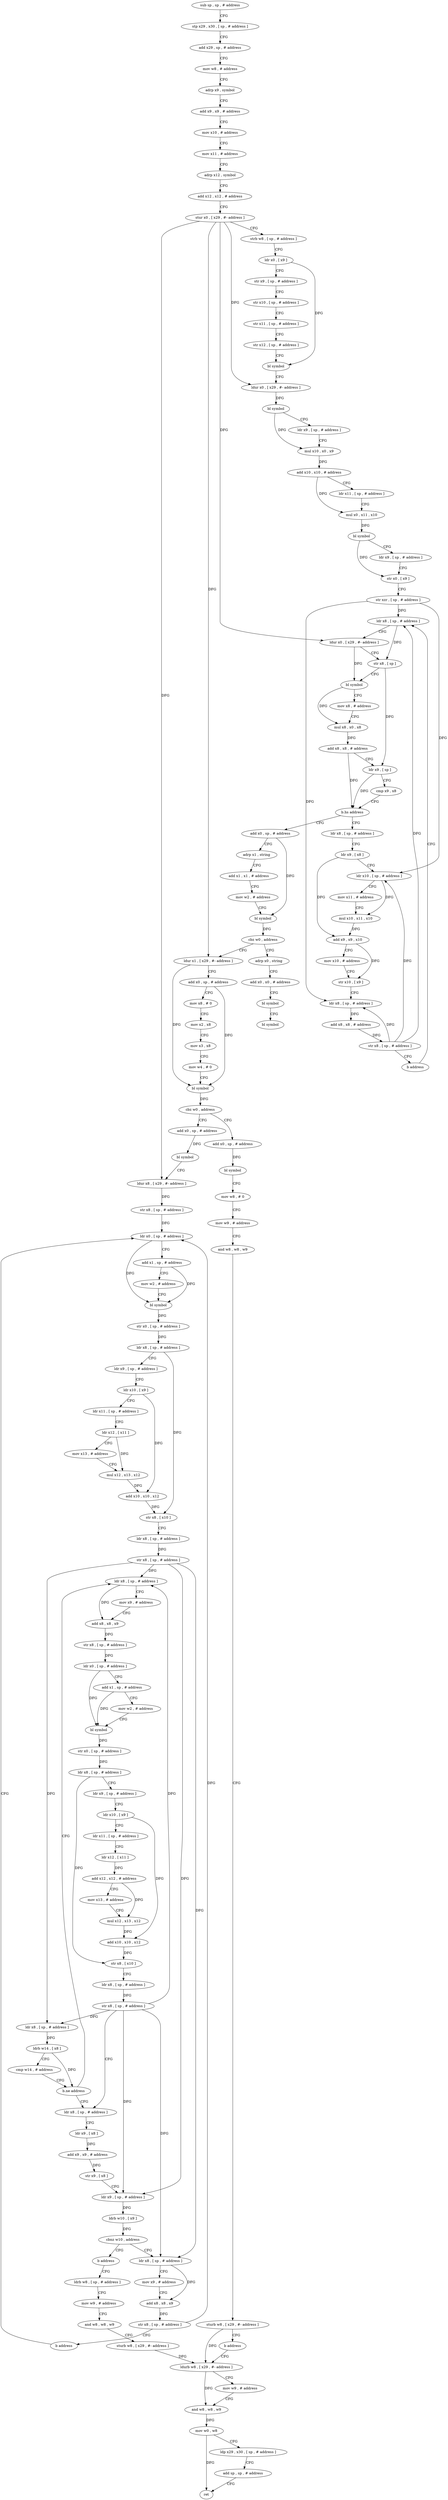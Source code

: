digraph "func" {
"4216140" [label = "sub sp , sp , # address" ]
"4216144" [label = "stp x29 , x30 , [ sp , # address ]" ]
"4216148" [label = "add x29 , sp , # address" ]
"4216152" [label = "mov w8 , # address" ]
"4216156" [label = "adrp x9 , symbol" ]
"4216160" [label = "add x9 , x9 , # address" ]
"4216164" [label = "mov x10 , # address" ]
"4216168" [label = "mov x11 , # address" ]
"4216172" [label = "adrp x12 , symbol" ]
"4216176" [label = "add x12 , x12 , # address" ]
"4216180" [label = "stur x0 , [ x29 , #- address ]" ]
"4216184" [label = "strb w8 , [ sp , # address ]" ]
"4216188" [label = "ldr x0 , [ x9 ]" ]
"4216192" [label = "str x9 , [ sp , # address ]" ]
"4216196" [label = "str x10 , [ sp , # address ]" ]
"4216200" [label = "str x11 , [ sp , # address ]" ]
"4216204" [label = "str x12 , [ sp , # address ]" ]
"4216208" [label = "bl symbol" ]
"4216212" [label = "ldur x0 , [ x29 , #- address ]" ]
"4216216" [label = "bl symbol" ]
"4216220" [label = "ldr x9 , [ sp , # address ]" ]
"4216224" [label = "mul x10 , x0 , x9" ]
"4216228" [label = "add x10 , x10 , # address" ]
"4216232" [label = "ldr x11 , [ sp , # address ]" ]
"4216236" [label = "mul x0 , x11 , x10" ]
"4216240" [label = "bl symbol" ]
"4216244" [label = "ldr x9 , [ sp , # address ]" ]
"4216248" [label = "str x0 , [ x9 ]" ]
"4216252" [label = "str xzr , [ sp , # address ]" ]
"4216256" [label = "ldr x8 , [ sp , # address ]" ]
"4216344" [label = "add x0 , sp , # address" ]
"4216348" [label = "adrp x1 , string" ]
"4216352" [label = "add x1 , x1 , # address" ]
"4216356" [label = "mov w2 , # address" ]
"4216360" [label = "bl symbol" ]
"4216364" [label = "cbz w0 , address" ]
"4216404" [label = "ldur x1 , [ x29 , #- address ]" ]
"4216368" [label = "adrp x0 , string" ]
"4216296" [label = "ldr x8 , [ sp , # address ]" ]
"4216300" [label = "ldr x9 , [ x8 ]" ]
"4216304" [label = "ldr x10 , [ sp , # address ]" ]
"4216308" [label = "mov x11 , # address" ]
"4216312" [label = "mul x10 , x11 , x10" ]
"4216316" [label = "add x9 , x9 , x10" ]
"4216320" [label = "mov x10 , # address" ]
"4216324" [label = "str x10 , [ x9 ]" ]
"4216328" [label = "ldr x8 , [ sp , # address ]" ]
"4216332" [label = "add x8 , x8 , # address" ]
"4216336" [label = "str x8 , [ sp , # address ]" ]
"4216340" [label = "b address" ]
"4216408" [label = "add x0 , sp , # address" ]
"4216412" [label = "mov x8 , # 0" ]
"4216416" [label = "mov x2 , x8" ]
"4216420" [label = "mov x3 , x8" ]
"4216424" [label = "mov w4 , # 0" ]
"4216428" [label = "bl symbol" ]
"4216432" [label = "cbz w0 , address" ]
"4216464" [label = "add x0 , sp , # address" ]
"4216436" [label = "add x0 , sp , # address" ]
"4216372" [label = "add x0 , x0 , # address" ]
"4216376" [label = "bl symbol" ]
"4216380" [label = "bl symbol" ]
"4216260" [label = "ldur x0 , [ x29 , #- address ]" ]
"4216264" [label = "str x8 , [ sp ]" ]
"4216268" [label = "bl symbol" ]
"4216272" [label = "mov x8 , # address" ]
"4216276" [label = "mul x8 , x0 , x8" ]
"4216280" [label = "add x8 , x8 , # address" ]
"4216284" [label = "ldr x9 , [ sp ]" ]
"4216288" [label = "cmp x9 , x8" ]
"4216292" [label = "b.hs address" ]
"4216468" [label = "bl symbol" ]
"4216472" [label = "ldur x8 , [ x29 , #- address ]" ]
"4216476" [label = "str x8 , [ sp , # address ]" ]
"4216480" [label = "ldr x0 , [ sp , # address ]" ]
"4216440" [label = "bl symbol" ]
"4216444" [label = "mov w8 , # 0" ]
"4216448" [label = "mov w9 , # address" ]
"4216452" [label = "and w8 , w8 , w9" ]
"4216456" [label = "sturb w8 , [ x29 , #- address ]" ]
"4216460" [label = "b address" ]
"4216712" [label = "ldurb w8 , [ x29 , #- address ]" ]
"4216644" [label = "ldr x8 , [ sp , # address ]" ]
"4216648" [label = "ldr x9 , [ x8 ]" ]
"4216652" [label = "add x9 , x9 , # address" ]
"4216656" [label = "str x9 , [ x8 ]" ]
"4216660" [label = "ldr x9 , [ sp , # address ]" ]
"4216664" [label = "ldrb w10 , [ x9 ]" ]
"4216668" [label = "cbnz w10 , address" ]
"4216676" [label = "ldr x8 , [ sp , # address ]" ]
"4216672" [label = "b address" ]
"4216560" [label = "ldr x8 , [ sp , # address ]" ]
"4216564" [label = "mov x9 , # address" ]
"4216568" [label = "add x8 , x8 , x9" ]
"4216572" [label = "str x8 , [ sp , # address ]" ]
"4216576" [label = "ldr x0 , [ sp , # address ]" ]
"4216580" [label = "add x1 , sp , # address" ]
"4216584" [label = "mov w2 , # address" ]
"4216588" [label = "bl symbol" ]
"4216592" [label = "str x0 , [ sp , # address ]" ]
"4216596" [label = "ldr x8 , [ sp , # address ]" ]
"4216600" [label = "ldr x9 , [ sp , # address ]" ]
"4216604" [label = "ldr x10 , [ x9 ]" ]
"4216608" [label = "ldr x11 , [ sp , # address ]" ]
"4216612" [label = "ldr x12 , [ x11 ]" ]
"4216616" [label = "add x12 , x12 , # address" ]
"4216620" [label = "mov x13 , # address" ]
"4216624" [label = "mul x12 , x13 , x12" ]
"4216628" [label = "add x10 , x10 , x12" ]
"4216632" [label = "str x8 , [ x10 ]" ]
"4216636" [label = "ldr x8 , [ sp , # address ]" ]
"4216640" [label = "str x8 , [ sp , # address ]" ]
"4216716" [label = "mov w9 , # address" ]
"4216720" [label = "and w8 , w8 , w9" ]
"4216724" [label = "mov w0 , w8" ]
"4216728" [label = "ldp x29 , x30 , [ sp , # address ]" ]
"4216732" [label = "add sp , sp , # address" ]
"4216736" [label = "ret" ]
"4216680" [label = "mov x9 , # address" ]
"4216684" [label = "add x8 , x8 , x9" ]
"4216688" [label = "str x8 , [ sp , # address ]" ]
"4216692" [label = "b address" ]
"4216696" [label = "ldrb w8 , [ sp , # address ]" ]
"4216484" [label = "add x1 , sp , # address" ]
"4216488" [label = "mov w2 , # address" ]
"4216492" [label = "bl symbol" ]
"4216496" [label = "str x0 , [ sp , # address ]" ]
"4216500" [label = "ldr x8 , [ sp , # address ]" ]
"4216504" [label = "ldr x9 , [ sp , # address ]" ]
"4216508" [label = "ldr x10 , [ x9 ]" ]
"4216512" [label = "ldr x11 , [ sp , # address ]" ]
"4216516" [label = "ldr x12 , [ x11 ]" ]
"4216520" [label = "mov x13 , # address" ]
"4216524" [label = "mul x12 , x13 , x12" ]
"4216528" [label = "add x10 , x10 , x12" ]
"4216532" [label = "str x8 , [ x10 ]" ]
"4216536" [label = "ldr x8 , [ sp , # address ]" ]
"4216540" [label = "str x8 , [ sp , # address ]" ]
"4216544" [label = "ldr x8 , [ sp , # address ]" ]
"4216548" [label = "ldrb w14 , [ x8 ]" ]
"4216552" [label = "cmp w14 , # address" ]
"4216556" [label = "b.ne address" ]
"4216700" [label = "mov w9 , # address" ]
"4216704" [label = "and w8 , w8 , w9" ]
"4216708" [label = "sturb w8 , [ x29 , #- address ]" ]
"4216140" -> "4216144" [ label = "CFG" ]
"4216144" -> "4216148" [ label = "CFG" ]
"4216148" -> "4216152" [ label = "CFG" ]
"4216152" -> "4216156" [ label = "CFG" ]
"4216156" -> "4216160" [ label = "CFG" ]
"4216160" -> "4216164" [ label = "CFG" ]
"4216164" -> "4216168" [ label = "CFG" ]
"4216168" -> "4216172" [ label = "CFG" ]
"4216172" -> "4216176" [ label = "CFG" ]
"4216176" -> "4216180" [ label = "CFG" ]
"4216180" -> "4216184" [ label = "CFG" ]
"4216180" -> "4216212" [ label = "DFG" ]
"4216180" -> "4216260" [ label = "DFG" ]
"4216180" -> "4216404" [ label = "DFG" ]
"4216180" -> "4216472" [ label = "DFG" ]
"4216184" -> "4216188" [ label = "CFG" ]
"4216188" -> "4216192" [ label = "CFG" ]
"4216188" -> "4216208" [ label = "DFG" ]
"4216192" -> "4216196" [ label = "CFG" ]
"4216196" -> "4216200" [ label = "CFG" ]
"4216200" -> "4216204" [ label = "CFG" ]
"4216204" -> "4216208" [ label = "CFG" ]
"4216208" -> "4216212" [ label = "CFG" ]
"4216212" -> "4216216" [ label = "DFG" ]
"4216216" -> "4216220" [ label = "CFG" ]
"4216216" -> "4216224" [ label = "DFG" ]
"4216220" -> "4216224" [ label = "CFG" ]
"4216224" -> "4216228" [ label = "DFG" ]
"4216228" -> "4216232" [ label = "CFG" ]
"4216228" -> "4216236" [ label = "DFG" ]
"4216232" -> "4216236" [ label = "CFG" ]
"4216236" -> "4216240" [ label = "DFG" ]
"4216240" -> "4216244" [ label = "CFG" ]
"4216240" -> "4216248" [ label = "DFG" ]
"4216244" -> "4216248" [ label = "CFG" ]
"4216248" -> "4216252" [ label = "CFG" ]
"4216252" -> "4216256" [ label = "DFG" ]
"4216252" -> "4216304" [ label = "DFG" ]
"4216252" -> "4216328" [ label = "DFG" ]
"4216256" -> "4216260" [ label = "CFG" ]
"4216256" -> "4216264" [ label = "DFG" ]
"4216344" -> "4216348" [ label = "CFG" ]
"4216344" -> "4216360" [ label = "DFG" ]
"4216348" -> "4216352" [ label = "CFG" ]
"4216352" -> "4216356" [ label = "CFG" ]
"4216356" -> "4216360" [ label = "CFG" ]
"4216360" -> "4216364" [ label = "DFG" ]
"4216364" -> "4216404" [ label = "CFG" ]
"4216364" -> "4216368" [ label = "CFG" ]
"4216404" -> "4216408" [ label = "CFG" ]
"4216404" -> "4216428" [ label = "DFG" ]
"4216368" -> "4216372" [ label = "CFG" ]
"4216296" -> "4216300" [ label = "CFG" ]
"4216300" -> "4216304" [ label = "CFG" ]
"4216300" -> "4216316" [ label = "DFG" ]
"4216304" -> "4216308" [ label = "CFG" ]
"4216304" -> "4216312" [ label = "DFG" ]
"4216308" -> "4216312" [ label = "CFG" ]
"4216312" -> "4216316" [ label = "DFG" ]
"4216316" -> "4216320" [ label = "CFG" ]
"4216316" -> "4216324" [ label = "DFG" ]
"4216320" -> "4216324" [ label = "CFG" ]
"4216324" -> "4216328" [ label = "CFG" ]
"4216328" -> "4216332" [ label = "DFG" ]
"4216332" -> "4216336" [ label = "DFG" ]
"4216336" -> "4216340" [ label = "CFG" ]
"4216336" -> "4216256" [ label = "DFG" ]
"4216336" -> "4216304" [ label = "DFG" ]
"4216336" -> "4216328" [ label = "DFG" ]
"4216340" -> "4216256" [ label = "CFG" ]
"4216408" -> "4216412" [ label = "CFG" ]
"4216408" -> "4216428" [ label = "DFG" ]
"4216412" -> "4216416" [ label = "CFG" ]
"4216416" -> "4216420" [ label = "CFG" ]
"4216420" -> "4216424" [ label = "CFG" ]
"4216424" -> "4216428" [ label = "CFG" ]
"4216428" -> "4216432" [ label = "DFG" ]
"4216432" -> "4216464" [ label = "CFG" ]
"4216432" -> "4216436" [ label = "CFG" ]
"4216464" -> "4216468" [ label = "DFG" ]
"4216436" -> "4216440" [ label = "DFG" ]
"4216372" -> "4216376" [ label = "CFG" ]
"4216376" -> "4216380" [ label = "CFG" ]
"4216260" -> "4216264" [ label = "CFG" ]
"4216260" -> "4216268" [ label = "DFG" ]
"4216264" -> "4216268" [ label = "CFG" ]
"4216264" -> "4216284" [ label = "DFG" ]
"4216268" -> "4216272" [ label = "CFG" ]
"4216268" -> "4216276" [ label = "DFG" ]
"4216272" -> "4216276" [ label = "CFG" ]
"4216276" -> "4216280" [ label = "DFG" ]
"4216280" -> "4216284" [ label = "CFG" ]
"4216280" -> "4216292" [ label = "DFG" ]
"4216284" -> "4216288" [ label = "CFG" ]
"4216284" -> "4216292" [ label = "DFG" ]
"4216288" -> "4216292" [ label = "CFG" ]
"4216292" -> "4216344" [ label = "CFG" ]
"4216292" -> "4216296" [ label = "CFG" ]
"4216468" -> "4216472" [ label = "CFG" ]
"4216472" -> "4216476" [ label = "DFG" ]
"4216476" -> "4216480" [ label = "DFG" ]
"4216480" -> "4216484" [ label = "CFG" ]
"4216480" -> "4216492" [ label = "DFG" ]
"4216440" -> "4216444" [ label = "CFG" ]
"4216444" -> "4216448" [ label = "CFG" ]
"4216448" -> "4216452" [ label = "CFG" ]
"4216452" -> "4216456" [ label = "CFG" ]
"4216456" -> "4216460" [ label = "CFG" ]
"4216456" -> "4216712" [ label = "DFG" ]
"4216460" -> "4216712" [ label = "CFG" ]
"4216712" -> "4216716" [ label = "CFG" ]
"4216712" -> "4216720" [ label = "DFG" ]
"4216644" -> "4216648" [ label = "CFG" ]
"4216648" -> "4216652" [ label = "DFG" ]
"4216652" -> "4216656" [ label = "DFG" ]
"4216656" -> "4216660" [ label = "CFG" ]
"4216660" -> "4216664" [ label = "DFG" ]
"4216664" -> "4216668" [ label = "DFG" ]
"4216668" -> "4216676" [ label = "CFG" ]
"4216668" -> "4216672" [ label = "CFG" ]
"4216676" -> "4216680" [ label = "CFG" ]
"4216676" -> "4216684" [ label = "DFG" ]
"4216672" -> "4216696" [ label = "CFG" ]
"4216560" -> "4216564" [ label = "CFG" ]
"4216560" -> "4216568" [ label = "DFG" ]
"4216564" -> "4216568" [ label = "CFG" ]
"4216568" -> "4216572" [ label = "DFG" ]
"4216572" -> "4216576" [ label = "DFG" ]
"4216576" -> "4216580" [ label = "CFG" ]
"4216576" -> "4216588" [ label = "DFG" ]
"4216580" -> "4216584" [ label = "CFG" ]
"4216580" -> "4216588" [ label = "DFG" ]
"4216584" -> "4216588" [ label = "CFG" ]
"4216588" -> "4216592" [ label = "DFG" ]
"4216592" -> "4216596" [ label = "DFG" ]
"4216596" -> "4216600" [ label = "CFG" ]
"4216596" -> "4216632" [ label = "DFG" ]
"4216600" -> "4216604" [ label = "CFG" ]
"4216604" -> "4216608" [ label = "CFG" ]
"4216604" -> "4216628" [ label = "DFG" ]
"4216608" -> "4216612" [ label = "CFG" ]
"4216612" -> "4216616" [ label = "DFG" ]
"4216616" -> "4216620" [ label = "CFG" ]
"4216616" -> "4216624" [ label = "DFG" ]
"4216620" -> "4216624" [ label = "CFG" ]
"4216624" -> "4216628" [ label = "DFG" ]
"4216628" -> "4216632" [ label = "DFG" ]
"4216632" -> "4216636" [ label = "CFG" ]
"4216636" -> "4216640" [ label = "DFG" ]
"4216640" -> "4216644" [ label = "CFG" ]
"4216640" -> "4216544" [ label = "DFG" ]
"4216640" -> "4216660" [ label = "DFG" ]
"4216640" -> "4216560" [ label = "DFG" ]
"4216640" -> "4216676" [ label = "DFG" ]
"4216716" -> "4216720" [ label = "CFG" ]
"4216720" -> "4216724" [ label = "DFG" ]
"4216724" -> "4216728" [ label = "CFG" ]
"4216724" -> "4216736" [ label = "DFG" ]
"4216728" -> "4216732" [ label = "CFG" ]
"4216732" -> "4216736" [ label = "CFG" ]
"4216680" -> "4216684" [ label = "CFG" ]
"4216684" -> "4216688" [ label = "DFG" ]
"4216688" -> "4216692" [ label = "CFG" ]
"4216688" -> "4216480" [ label = "DFG" ]
"4216692" -> "4216480" [ label = "CFG" ]
"4216696" -> "4216700" [ label = "CFG" ]
"4216484" -> "4216488" [ label = "CFG" ]
"4216484" -> "4216492" [ label = "DFG" ]
"4216488" -> "4216492" [ label = "CFG" ]
"4216492" -> "4216496" [ label = "DFG" ]
"4216496" -> "4216500" [ label = "DFG" ]
"4216500" -> "4216504" [ label = "CFG" ]
"4216500" -> "4216532" [ label = "DFG" ]
"4216504" -> "4216508" [ label = "CFG" ]
"4216508" -> "4216512" [ label = "CFG" ]
"4216508" -> "4216528" [ label = "DFG" ]
"4216512" -> "4216516" [ label = "CFG" ]
"4216516" -> "4216520" [ label = "CFG" ]
"4216516" -> "4216524" [ label = "DFG" ]
"4216520" -> "4216524" [ label = "CFG" ]
"4216524" -> "4216528" [ label = "DFG" ]
"4216528" -> "4216532" [ label = "DFG" ]
"4216532" -> "4216536" [ label = "CFG" ]
"4216536" -> "4216540" [ label = "DFG" ]
"4216540" -> "4216544" [ label = "DFG" ]
"4216540" -> "4216660" [ label = "DFG" ]
"4216540" -> "4216560" [ label = "DFG" ]
"4216540" -> "4216676" [ label = "DFG" ]
"4216544" -> "4216548" [ label = "DFG" ]
"4216548" -> "4216552" [ label = "CFG" ]
"4216548" -> "4216556" [ label = "DFG" ]
"4216552" -> "4216556" [ label = "CFG" ]
"4216556" -> "4216644" [ label = "CFG" ]
"4216556" -> "4216560" [ label = "CFG" ]
"4216700" -> "4216704" [ label = "CFG" ]
"4216704" -> "4216708" [ label = "CFG" ]
"4216708" -> "4216712" [ label = "DFG" ]
}
